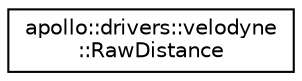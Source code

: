 digraph "Graphical Class Hierarchy"
{
  edge [fontname="Helvetica",fontsize="10",labelfontname="Helvetica",labelfontsize="10"];
  node [fontname="Helvetica",fontsize="10",shape=record];
  rankdir="LR";
  Node1 [label="apollo::drivers::velodyne\l::RawDistance",height=0.2,width=0.4,color="black", fillcolor="white", style="filled",URL="$unionapollo_1_1drivers_1_1velodyne_1_1RawDistance.html"];
}
